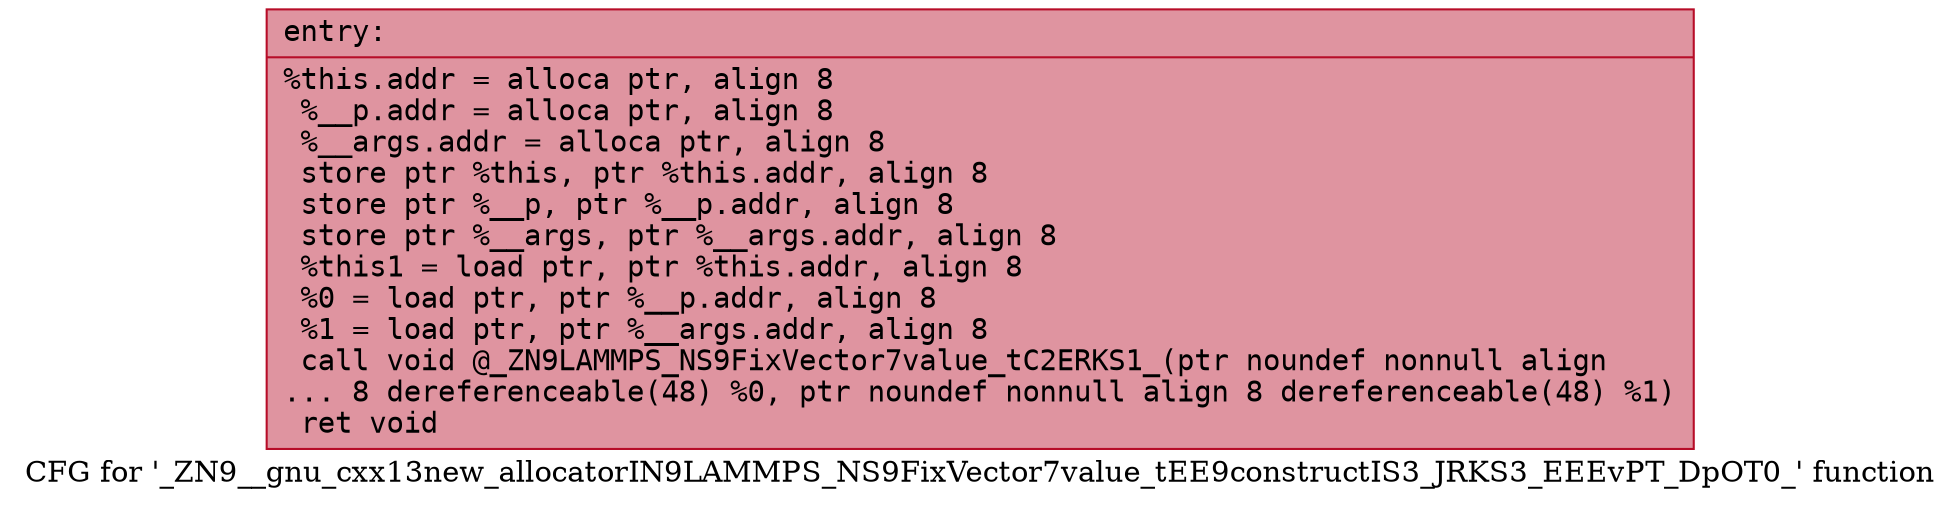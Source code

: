 digraph "CFG for '_ZN9__gnu_cxx13new_allocatorIN9LAMMPS_NS9FixVector7value_tEE9constructIS3_JRKS3_EEEvPT_DpOT0_' function" {
	label="CFG for '_ZN9__gnu_cxx13new_allocatorIN9LAMMPS_NS9FixVector7value_tEE9constructIS3_JRKS3_EEEvPT_DpOT0_' function";

	Node0x56349578ced0 [shape=record,color="#b70d28ff", style=filled, fillcolor="#b70d2870" fontname="Courier",label="{entry:\l|  %this.addr = alloca ptr, align 8\l  %__p.addr = alloca ptr, align 8\l  %__args.addr = alloca ptr, align 8\l  store ptr %this, ptr %this.addr, align 8\l  store ptr %__p, ptr %__p.addr, align 8\l  store ptr %__args, ptr %__args.addr, align 8\l  %this1 = load ptr, ptr %this.addr, align 8\l  %0 = load ptr, ptr %__p.addr, align 8\l  %1 = load ptr, ptr %__args.addr, align 8\l  call void @_ZN9LAMMPS_NS9FixVector7value_tC2ERKS1_(ptr noundef nonnull align\l... 8 dereferenceable(48) %0, ptr noundef nonnull align 8 dereferenceable(48) %1)\l  ret void\l}"];
}
